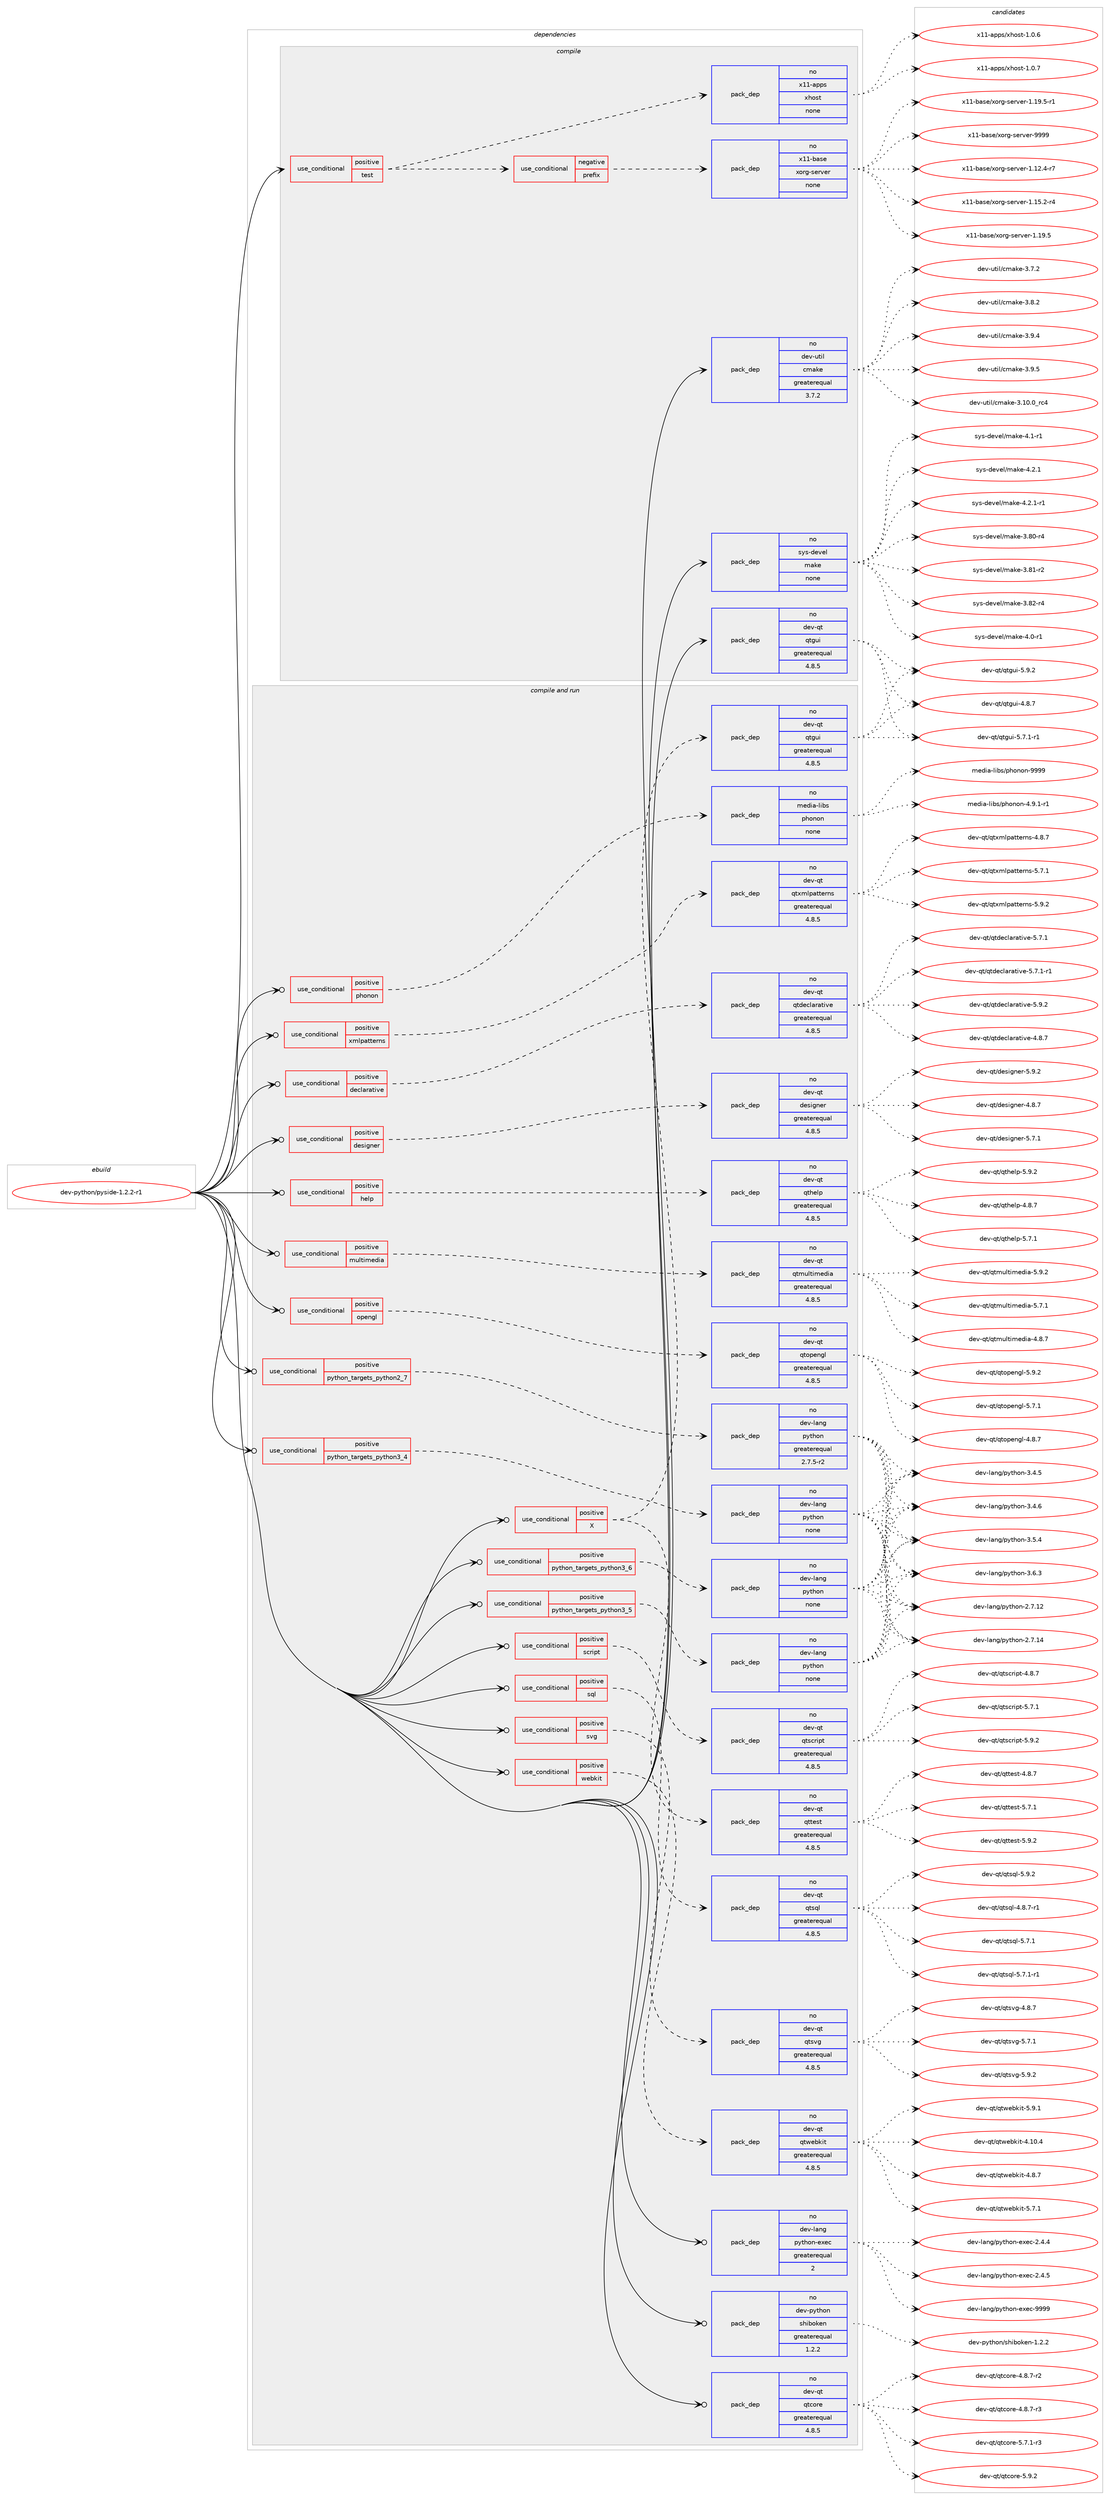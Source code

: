 digraph prolog {

# *************
# Graph options
# *************

newrank=true;
concentrate=true;
compound=true;
graph [rankdir=LR,fontname=Helvetica,fontsize=10,ranksep=1.5];#, ranksep=2.5, nodesep=0.2];
edge  [arrowhead=vee];
node  [fontname=Helvetica,fontsize=10];

# **********
# The ebuild
# **********

subgraph cluster_leftcol {
color=gray;
rank=same;
label=<<i>ebuild</i>>;
id [label="dev-python/pyside-1.2.2-r1", color=red, width=4, href="../dev-python/pyside-1.2.2-r1.svg"];
}

# ****************
# The dependencies
# ****************

subgraph cluster_midcol {
color=gray;
label=<<i>dependencies</i>>;
subgraph cluster_compile {
fillcolor="#eeeeee";
style=filled;
label=<<i>compile</i>>;
subgraph cond39315 {
dependency179120 [label=<<TABLE BORDER="0" CELLBORDER="1" CELLSPACING="0" CELLPADDING="4"><TR><TD ROWSPAN="3" CELLPADDING="10">use_conditional</TD></TR><TR><TD>positive</TD></TR><TR><TD>test</TD></TR></TABLE>>, shape=none, color=red];
subgraph cond39316 {
dependency179121 [label=<<TABLE BORDER="0" CELLBORDER="1" CELLSPACING="0" CELLPADDING="4"><TR><TD ROWSPAN="3" CELLPADDING="10">use_conditional</TD></TR><TR><TD>negative</TD></TR><TR><TD>prefix</TD></TR></TABLE>>, shape=none, color=red];
subgraph pack135873 {
dependency179122 [label=<<TABLE BORDER="0" CELLBORDER="1" CELLSPACING="0" CELLPADDING="4" WIDTH="220"><TR><TD ROWSPAN="6" CELLPADDING="30">pack_dep</TD></TR><TR><TD WIDTH="110">no</TD></TR><TR><TD>x11-base</TD></TR><TR><TD>xorg-server</TD></TR><TR><TD>none</TD></TR><TR><TD></TD></TR></TABLE>>, shape=none, color=blue];
}
dependency179121:e -> dependency179122:w [weight=20,style="dashed",arrowhead="vee"];
}
dependency179120:e -> dependency179121:w [weight=20,style="dashed",arrowhead="vee"];
subgraph pack135874 {
dependency179123 [label=<<TABLE BORDER="0" CELLBORDER="1" CELLSPACING="0" CELLPADDING="4" WIDTH="220"><TR><TD ROWSPAN="6" CELLPADDING="30">pack_dep</TD></TR><TR><TD WIDTH="110">no</TD></TR><TR><TD>x11-apps</TD></TR><TR><TD>xhost</TD></TR><TR><TD>none</TD></TR><TR><TD></TD></TR></TABLE>>, shape=none, color=blue];
}
dependency179120:e -> dependency179123:w [weight=20,style="dashed",arrowhead="vee"];
}
id:e -> dependency179120:w [weight=20,style="solid",arrowhead="vee"];
subgraph pack135875 {
dependency179124 [label=<<TABLE BORDER="0" CELLBORDER="1" CELLSPACING="0" CELLPADDING="4" WIDTH="220"><TR><TD ROWSPAN="6" CELLPADDING="30">pack_dep</TD></TR><TR><TD WIDTH="110">no</TD></TR><TR><TD>dev-qt</TD></TR><TR><TD>qtgui</TD></TR><TR><TD>greaterequal</TD></TR><TR><TD>4.8.5</TD></TR></TABLE>>, shape=none, color=blue];
}
id:e -> dependency179124:w [weight=20,style="solid",arrowhead="vee"];
subgraph pack135876 {
dependency179125 [label=<<TABLE BORDER="0" CELLBORDER="1" CELLSPACING="0" CELLPADDING="4" WIDTH="220"><TR><TD ROWSPAN="6" CELLPADDING="30">pack_dep</TD></TR><TR><TD WIDTH="110">no</TD></TR><TR><TD>dev-util</TD></TR><TR><TD>cmake</TD></TR><TR><TD>greaterequal</TD></TR><TR><TD>3.7.2</TD></TR></TABLE>>, shape=none, color=blue];
}
id:e -> dependency179125:w [weight=20,style="solid",arrowhead="vee"];
subgraph pack135877 {
dependency179126 [label=<<TABLE BORDER="0" CELLBORDER="1" CELLSPACING="0" CELLPADDING="4" WIDTH="220"><TR><TD ROWSPAN="6" CELLPADDING="30">pack_dep</TD></TR><TR><TD WIDTH="110">no</TD></TR><TR><TD>sys-devel</TD></TR><TR><TD>make</TD></TR><TR><TD>none</TD></TR><TR><TD></TD></TR></TABLE>>, shape=none, color=blue];
}
id:e -> dependency179126:w [weight=20,style="solid",arrowhead="vee"];
}
subgraph cluster_compileandrun {
fillcolor="#eeeeee";
style=filled;
label=<<i>compile and run</i>>;
subgraph cond39317 {
dependency179127 [label=<<TABLE BORDER="0" CELLBORDER="1" CELLSPACING="0" CELLPADDING="4"><TR><TD ROWSPAN="3" CELLPADDING="10">use_conditional</TD></TR><TR><TD>positive</TD></TR><TR><TD>X</TD></TR></TABLE>>, shape=none, color=red];
subgraph pack135878 {
dependency179128 [label=<<TABLE BORDER="0" CELLBORDER="1" CELLSPACING="0" CELLPADDING="4" WIDTH="220"><TR><TD ROWSPAN="6" CELLPADDING="30">pack_dep</TD></TR><TR><TD WIDTH="110">no</TD></TR><TR><TD>dev-qt</TD></TR><TR><TD>qtgui</TD></TR><TR><TD>greaterequal</TD></TR><TR><TD>4.8.5</TD></TR></TABLE>>, shape=none, color=blue];
}
dependency179127:e -> dependency179128:w [weight=20,style="dashed",arrowhead="vee"];
subgraph pack135879 {
dependency179129 [label=<<TABLE BORDER="0" CELLBORDER="1" CELLSPACING="0" CELLPADDING="4" WIDTH="220"><TR><TD ROWSPAN="6" CELLPADDING="30">pack_dep</TD></TR><TR><TD WIDTH="110">no</TD></TR><TR><TD>dev-qt</TD></TR><TR><TD>qttest</TD></TR><TR><TD>greaterequal</TD></TR><TR><TD>4.8.5</TD></TR></TABLE>>, shape=none, color=blue];
}
dependency179127:e -> dependency179129:w [weight=20,style="dashed",arrowhead="vee"];
}
id:e -> dependency179127:w [weight=20,style="solid",arrowhead="odotvee"];
subgraph cond39318 {
dependency179130 [label=<<TABLE BORDER="0" CELLBORDER="1" CELLSPACING="0" CELLPADDING="4"><TR><TD ROWSPAN="3" CELLPADDING="10">use_conditional</TD></TR><TR><TD>positive</TD></TR><TR><TD>declarative</TD></TR></TABLE>>, shape=none, color=red];
subgraph pack135880 {
dependency179131 [label=<<TABLE BORDER="0" CELLBORDER="1" CELLSPACING="0" CELLPADDING="4" WIDTH="220"><TR><TD ROWSPAN="6" CELLPADDING="30">pack_dep</TD></TR><TR><TD WIDTH="110">no</TD></TR><TR><TD>dev-qt</TD></TR><TR><TD>qtdeclarative</TD></TR><TR><TD>greaterequal</TD></TR><TR><TD>4.8.5</TD></TR></TABLE>>, shape=none, color=blue];
}
dependency179130:e -> dependency179131:w [weight=20,style="dashed",arrowhead="vee"];
}
id:e -> dependency179130:w [weight=20,style="solid",arrowhead="odotvee"];
subgraph cond39319 {
dependency179132 [label=<<TABLE BORDER="0" CELLBORDER="1" CELLSPACING="0" CELLPADDING="4"><TR><TD ROWSPAN="3" CELLPADDING="10">use_conditional</TD></TR><TR><TD>positive</TD></TR><TR><TD>designer</TD></TR></TABLE>>, shape=none, color=red];
subgraph pack135881 {
dependency179133 [label=<<TABLE BORDER="0" CELLBORDER="1" CELLSPACING="0" CELLPADDING="4" WIDTH="220"><TR><TD ROWSPAN="6" CELLPADDING="30">pack_dep</TD></TR><TR><TD WIDTH="110">no</TD></TR><TR><TD>dev-qt</TD></TR><TR><TD>designer</TD></TR><TR><TD>greaterequal</TD></TR><TR><TD>4.8.5</TD></TR></TABLE>>, shape=none, color=blue];
}
dependency179132:e -> dependency179133:w [weight=20,style="dashed",arrowhead="vee"];
}
id:e -> dependency179132:w [weight=20,style="solid",arrowhead="odotvee"];
subgraph cond39320 {
dependency179134 [label=<<TABLE BORDER="0" CELLBORDER="1" CELLSPACING="0" CELLPADDING="4"><TR><TD ROWSPAN="3" CELLPADDING="10">use_conditional</TD></TR><TR><TD>positive</TD></TR><TR><TD>help</TD></TR></TABLE>>, shape=none, color=red];
subgraph pack135882 {
dependency179135 [label=<<TABLE BORDER="0" CELLBORDER="1" CELLSPACING="0" CELLPADDING="4" WIDTH="220"><TR><TD ROWSPAN="6" CELLPADDING="30">pack_dep</TD></TR><TR><TD WIDTH="110">no</TD></TR><TR><TD>dev-qt</TD></TR><TR><TD>qthelp</TD></TR><TR><TD>greaterequal</TD></TR><TR><TD>4.8.5</TD></TR></TABLE>>, shape=none, color=blue];
}
dependency179134:e -> dependency179135:w [weight=20,style="dashed",arrowhead="vee"];
}
id:e -> dependency179134:w [weight=20,style="solid",arrowhead="odotvee"];
subgraph cond39321 {
dependency179136 [label=<<TABLE BORDER="0" CELLBORDER="1" CELLSPACING="0" CELLPADDING="4"><TR><TD ROWSPAN="3" CELLPADDING="10">use_conditional</TD></TR><TR><TD>positive</TD></TR><TR><TD>multimedia</TD></TR></TABLE>>, shape=none, color=red];
subgraph pack135883 {
dependency179137 [label=<<TABLE BORDER="0" CELLBORDER="1" CELLSPACING="0" CELLPADDING="4" WIDTH="220"><TR><TD ROWSPAN="6" CELLPADDING="30">pack_dep</TD></TR><TR><TD WIDTH="110">no</TD></TR><TR><TD>dev-qt</TD></TR><TR><TD>qtmultimedia</TD></TR><TR><TD>greaterequal</TD></TR><TR><TD>4.8.5</TD></TR></TABLE>>, shape=none, color=blue];
}
dependency179136:e -> dependency179137:w [weight=20,style="dashed",arrowhead="vee"];
}
id:e -> dependency179136:w [weight=20,style="solid",arrowhead="odotvee"];
subgraph cond39322 {
dependency179138 [label=<<TABLE BORDER="0" CELLBORDER="1" CELLSPACING="0" CELLPADDING="4"><TR><TD ROWSPAN="3" CELLPADDING="10">use_conditional</TD></TR><TR><TD>positive</TD></TR><TR><TD>opengl</TD></TR></TABLE>>, shape=none, color=red];
subgraph pack135884 {
dependency179139 [label=<<TABLE BORDER="0" CELLBORDER="1" CELLSPACING="0" CELLPADDING="4" WIDTH="220"><TR><TD ROWSPAN="6" CELLPADDING="30">pack_dep</TD></TR><TR><TD WIDTH="110">no</TD></TR><TR><TD>dev-qt</TD></TR><TR><TD>qtopengl</TD></TR><TR><TD>greaterequal</TD></TR><TR><TD>4.8.5</TD></TR></TABLE>>, shape=none, color=blue];
}
dependency179138:e -> dependency179139:w [weight=20,style="dashed",arrowhead="vee"];
}
id:e -> dependency179138:w [weight=20,style="solid",arrowhead="odotvee"];
subgraph cond39323 {
dependency179140 [label=<<TABLE BORDER="0" CELLBORDER="1" CELLSPACING="0" CELLPADDING="4"><TR><TD ROWSPAN="3" CELLPADDING="10">use_conditional</TD></TR><TR><TD>positive</TD></TR><TR><TD>phonon</TD></TR></TABLE>>, shape=none, color=red];
subgraph pack135885 {
dependency179141 [label=<<TABLE BORDER="0" CELLBORDER="1" CELLSPACING="0" CELLPADDING="4" WIDTH="220"><TR><TD ROWSPAN="6" CELLPADDING="30">pack_dep</TD></TR><TR><TD WIDTH="110">no</TD></TR><TR><TD>media-libs</TD></TR><TR><TD>phonon</TD></TR><TR><TD>none</TD></TR><TR><TD></TD></TR></TABLE>>, shape=none, color=blue];
}
dependency179140:e -> dependency179141:w [weight=20,style="dashed",arrowhead="vee"];
}
id:e -> dependency179140:w [weight=20,style="solid",arrowhead="odotvee"];
subgraph cond39324 {
dependency179142 [label=<<TABLE BORDER="0" CELLBORDER="1" CELLSPACING="0" CELLPADDING="4"><TR><TD ROWSPAN="3" CELLPADDING="10">use_conditional</TD></TR><TR><TD>positive</TD></TR><TR><TD>python_targets_python2_7</TD></TR></TABLE>>, shape=none, color=red];
subgraph pack135886 {
dependency179143 [label=<<TABLE BORDER="0" CELLBORDER="1" CELLSPACING="0" CELLPADDING="4" WIDTH="220"><TR><TD ROWSPAN="6" CELLPADDING="30">pack_dep</TD></TR><TR><TD WIDTH="110">no</TD></TR><TR><TD>dev-lang</TD></TR><TR><TD>python</TD></TR><TR><TD>greaterequal</TD></TR><TR><TD>2.7.5-r2</TD></TR></TABLE>>, shape=none, color=blue];
}
dependency179142:e -> dependency179143:w [weight=20,style="dashed",arrowhead="vee"];
}
id:e -> dependency179142:w [weight=20,style="solid",arrowhead="odotvee"];
subgraph cond39325 {
dependency179144 [label=<<TABLE BORDER="0" CELLBORDER="1" CELLSPACING="0" CELLPADDING="4"><TR><TD ROWSPAN="3" CELLPADDING="10">use_conditional</TD></TR><TR><TD>positive</TD></TR><TR><TD>python_targets_python3_4</TD></TR></TABLE>>, shape=none, color=red];
subgraph pack135887 {
dependency179145 [label=<<TABLE BORDER="0" CELLBORDER="1" CELLSPACING="0" CELLPADDING="4" WIDTH="220"><TR><TD ROWSPAN="6" CELLPADDING="30">pack_dep</TD></TR><TR><TD WIDTH="110">no</TD></TR><TR><TD>dev-lang</TD></TR><TR><TD>python</TD></TR><TR><TD>none</TD></TR><TR><TD></TD></TR></TABLE>>, shape=none, color=blue];
}
dependency179144:e -> dependency179145:w [weight=20,style="dashed",arrowhead="vee"];
}
id:e -> dependency179144:w [weight=20,style="solid",arrowhead="odotvee"];
subgraph cond39326 {
dependency179146 [label=<<TABLE BORDER="0" CELLBORDER="1" CELLSPACING="0" CELLPADDING="4"><TR><TD ROWSPAN="3" CELLPADDING="10">use_conditional</TD></TR><TR><TD>positive</TD></TR><TR><TD>python_targets_python3_5</TD></TR></TABLE>>, shape=none, color=red];
subgraph pack135888 {
dependency179147 [label=<<TABLE BORDER="0" CELLBORDER="1" CELLSPACING="0" CELLPADDING="4" WIDTH="220"><TR><TD ROWSPAN="6" CELLPADDING="30">pack_dep</TD></TR><TR><TD WIDTH="110">no</TD></TR><TR><TD>dev-lang</TD></TR><TR><TD>python</TD></TR><TR><TD>none</TD></TR><TR><TD></TD></TR></TABLE>>, shape=none, color=blue];
}
dependency179146:e -> dependency179147:w [weight=20,style="dashed",arrowhead="vee"];
}
id:e -> dependency179146:w [weight=20,style="solid",arrowhead="odotvee"];
subgraph cond39327 {
dependency179148 [label=<<TABLE BORDER="0" CELLBORDER="1" CELLSPACING="0" CELLPADDING="4"><TR><TD ROWSPAN="3" CELLPADDING="10">use_conditional</TD></TR><TR><TD>positive</TD></TR><TR><TD>python_targets_python3_6</TD></TR></TABLE>>, shape=none, color=red];
subgraph pack135889 {
dependency179149 [label=<<TABLE BORDER="0" CELLBORDER="1" CELLSPACING="0" CELLPADDING="4" WIDTH="220"><TR><TD ROWSPAN="6" CELLPADDING="30">pack_dep</TD></TR><TR><TD WIDTH="110">no</TD></TR><TR><TD>dev-lang</TD></TR><TR><TD>python</TD></TR><TR><TD>none</TD></TR><TR><TD></TD></TR></TABLE>>, shape=none, color=blue];
}
dependency179148:e -> dependency179149:w [weight=20,style="dashed",arrowhead="vee"];
}
id:e -> dependency179148:w [weight=20,style="solid",arrowhead="odotvee"];
subgraph cond39328 {
dependency179150 [label=<<TABLE BORDER="0" CELLBORDER="1" CELLSPACING="0" CELLPADDING="4"><TR><TD ROWSPAN="3" CELLPADDING="10">use_conditional</TD></TR><TR><TD>positive</TD></TR><TR><TD>script</TD></TR></TABLE>>, shape=none, color=red];
subgraph pack135890 {
dependency179151 [label=<<TABLE BORDER="0" CELLBORDER="1" CELLSPACING="0" CELLPADDING="4" WIDTH="220"><TR><TD ROWSPAN="6" CELLPADDING="30">pack_dep</TD></TR><TR><TD WIDTH="110">no</TD></TR><TR><TD>dev-qt</TD></TR><TR><TD>qtscript</TD></TR><TR><TD>greaterequal</TD></TR><TR><TD>4.8.5</TD></TR></TABLE>>, shape=none, color=blue];
}
dependency179150:e -> dependency179151:w [weight=20,style="dashed",arrowhead="vee"];
}
id:e -> dependency179150:w [weight=20,style="solid",arrowhead="odotvee"];
subgraph cond39329 {
dependency179152 [label=<<TABLE BORDER="0" CELLBORDER="1" CELLSPACING="0" CELLPADDING="4"><TR><TD ROWSPAN="3" CELLPADDING="10">use_conditional</TD></TR><TR><TD>positive</TD></TR><TR><TD>sql</TD></TR></TABLE>>, shape=none, color=red];
subgraph pack135891 {
dependency179153 [label=<<TABLE BORDER="0" CELLBORDER="1" CELLSPACING="0" CELLPADDING="4" WIDTH="220"><TR><TD ROWSPAN="6" CELLPADDING="30">pack_dep</TD></TR><TR><TD WIDTH="110">no</TD></TR><TR><TD>dev-qt</TD></TR><TR><TD>qtsql</TD></TR><TR><TD>greaterequal</TD></TR><TR><TD>4.8.5</TD></TR></TABLE>>, shape=none, color=blue];
}
dependency179152:e -> dependency179153:w [weight=20,style="dashed",arrowhead="vee"];
}
id:e -> dependency179152:w [weight=20,style="solid",arrowhead="odotvee"];
subgraph cond39330 {
dependency179154 [label=<<TABLE BORDER="0" CELLBORDER="1" CELLSPACING="0" CELLPADDING="4"><TR><TD ROWSPAN="3" CELLPADDING="10">use_conditional</TD></TR><TR><TD>positive</TD></TR><TR><TD>svg</TD></TR></TABLE>>, shape=none, color=red];
subgraph pack135892 {
dependency179155 [label=<<TABLE BORDER="0" CELLBORDER="1" CELLSPACING="0" CELLPADDING="4" WIDTH="220"><TR><TD ROWSPAN="6" CELLPADDING="30">pack_dep</TD></TR><TR><TD WIDTH="110">no</TD></TR><TR><TD>dev-qt</TD></TR><TR><TD>qtsvg</TD></TR><TR><TD>greaterequal</TD></TR><TR><TD>4.8.5</TD></TR></TABLE>>, shape=none, color=blue];
}
dependency179154:e -> dependency179155:w [weight=20,style="dashed",arrowhead="vee"];
}
id:e -> dependency179154:w [weight=20,style="solid",arrowhead="odotvee"];
subgraph cond39331 {
dependency179156 [label=<<TABLE BORDER="0" CELLBORDER="1" CELLSPACING="0" CELLPADDING="4"><TR><TD ROWSPAN="3" CELLPADDING="10">use_conditional</TD></TR><TR><TD>positive</TD></TR><TR><TD>webkit</TD></TR></TABLE>>, shape=none, color=red];
subgraph pack135893 {
dependency179157 [label=<<TABLE BORDER="0" CELLBORDER="1" CELLSPACING="0" CELLPADDING="4" WIDTH="220"><TR><TD ROWSPAN="6" CELLPADDING="30">pack_dep</TD></TR><TR><TD WIDTH="110">no</TD></TR><TR><TD>dev-qt</TD></TR><TR><TD>qtwebkit</TD></TR><TR><TD>greaterequal</TD></TR><TR><TD>4.8.5</TD></TR></TABLE>>, shape=none, color=blue];
}
dependency179156:e -> dependency179157:w [weight=20,style="dashed",arrowhead="vee"];
}
id:e -> dependency179156:w [weight=20,style="solid",arrowhead="odotvee"];
subgraph cond39332 {
dependency179158 [label=<<TABLE BORDER="0" CELLBORDER="1" CELLSPACING="0" CELLPADDING="4"><TR><TD ROWSPAN="3" CELLPADDING="10">use_conditional</TD></TR><TR><TD>positive</TD></TR><TR><TD>xmlpatterns</TD></TR></TABLE>>, shape=none, color=red];
subgraph pack135894 {
dependency179159 [label=<<TABLE BORDER="0" CELLBORDER="1" CELLSPACING="0" CELLPADDING="4" WIDTH="220"><TR><TD ROWSPAN="6" CELLPADDING="30">pack_dep</TD></TR><TR><TD WIDTH="110">no</TD></TR><TR><TD>dev-qt</TD></TR><TR><TD>qtxmlpatterns</TD></TR><TR><TD>greaterequal</TD></TR><TR><TD>4.8.5</TD></TR></TABLE>>, shape=none, color=blue];
}
dependency179158:e -> dependency179159:w [weight=20,style="dashed",arrowhead="vee"];
}
id:e -> dependency179158:w [weight=20,style="solid",arrowhead="odotvee"];
subgraph pack135895 {
dependency179160 [label=<<TABLE BORDER="0" CELLBORDER="1" CELLSPACING="0" CELLPADDING="4" WIDTH="220"><TR><TD ROWSPAN="6" CELLPADDING="30">pack_dep</TD></TR><TR><TD WIDTH="110">no</TD></TR><TR><TD>dev-lang</TD></TR><TR><TD>python-exec</TD></TR><TR><TD>greaterequal</TD></TR><TR><TD>2</TD></TR></TABLE>>, shape=none, color=blue];
}
id:e -> dependency179160:w [weight=20,style="solid",arrowhead="odotvee"];
subgraph pack135896 {
dependency179161 [label=<<TABLE BORDER="0" CELLBORDER="1" CELLSPACING="0" CELLPADDING="4" WIDTH="220"><TR><TD ROWSPAN="6" CELLPADDING="30">pack_dep</TD></TR><TR><TD WIDTH="110">no</TD></TR><TR><TD>dev-python</TD></TR><TR><TD>shiboken</TD></TR><TR><TD>greaterequal</TD></TR><TR><TD>1.2.2</TD></TR></TABLE>>, shape=none, color=blue];
}
id:e -> dependency179161:w [weight=20,style="solid",arrowhead="odotvee"];
subgraph pack135897 {
dependency179162 [label=<<TABLE BORDER="0" CELLBORDER="1" CELLSPACING="0" CELLPADDING="4" WIDTH="220"><TR><TD ROWSPAN="6" CELLPADDING="30">pack_dep</TD></TR><TR><TD WIDTH="110">no</TD></TR><TR><TD>dev-qt</TD></TR><TR><TD>qtcore</TD></TR><TR><TD>greaterequal</TD></TR><TR><TD>4.8.5</TD></TR></TABLE>>, shape=none, color=blue];
}
id:e -> dependency179162:w [weight=20,style="solid",arrowhead="odotvee"];
}
subgraph cluster_run {
fillcolor="#eeeeee";
style=filled;
label=<<i>run</i>>;
}
}

# **************
# The candidates
# **************

subgraph cluster_choices {
rank=same;
color=gray;
label=<<i>candidates</i>>;

subgraph choice135873 {
color=black;
nodesep=1;
choice12049494598971151014712011111410345115101114118101114454946495046524511455 [label="x11-base/xorg-server-1.12.4-r7", color=red, width=4,href="../x11-base/xorg-server-1.12.4-r7.svg"];
choice12049494598971151014712011111410345115101114118101114454946495346504511452 [label="x11-base/xorg-server-1.15.2-r4", color=red, width=4,href="../x11-base/xorg-server-1.15.2-r4.svg"];
choice1204949459897115101471201111141034511510111411810111445494649574653 [label="x11-base/xorg-server-1.19.5", color=red, width=4,href="../x11-base/xorg-server-1.19.5.svg"];
choice12049494598971151014712011111410345115101114118101114454946495746534511449 [label="x11-base/xorg-server-1.19.5-r1", color=red, width=4,href="../x11-base/xorg-server-1.19.5-r1.svg"];
choice120494945989711510147120111114103451151011141181011144557575757 [label="x11-base/xorg-server-9999", color=red, width=4,href="../x11-base/xorg-server-9999.svg"];
dependency179122:e -> choice12049494598971151014712011111410345115101114118101114454946495046524511455:w [style=dotted,weight="100"];
dependency179122:e -> choice12049494598971151014712011111410345115101114118101114454946495346504511452:w [style=dotted,weight="100"];
dependency179122:e -> choice1204949459897115101471201111141034511510111411810111445494649574653:w [style=dotted,weight="100"];
dependency179122:e -> choice12049494598971151014712011111410345115101114118101114454946495746534511449:w [style=dotted,weight="100"];
dependency179122:e -> choice120494945989711510147120111114103451151011141181011144557575757:w [style=dotted,weight="100"];
}
subgraph choice135874 {
color=black;
nodesep=1;
choice1204949459711211211547120104111115116454946484654 [label="x11-apps/xhost-1.0.6", color=red, width=4,href="../x11-apps/xhost-1.0.6.svg"];
choice1204949459711211211547120104111115116454946484655 [label="x11-apps/xhost-1.0.7", color=red, width=4,href="../x11-apps/xhost-1.0.7.svg"];
dependency179123:e -> choice1204949459711211211547120104111115116454946484654:w [style=dotted,weight="100"];
dependency179123:e -> choice1204949459711211211547120104111115116454946484655:w [style=dotted,weight="100"];
}
subgraph choice135875 {
color=black;
nodesep=1;
choice1001011184511311647113116103117105455246564655 [label="dev-qt/qtgui-4.8.7", color=red, width=4,href="../dev-qt/qtgui-4.8.7.svg"];
choice10010111845113116471131161031171054553465546494511449 [label="dev-qt/qtgui-5.7.1-r1", color=red, width=4,href="../dev-qt/qtgui-5.7.1-r1.svg"];
choice1001011184511311647113116103117105455346574650 [label="dev-qt/qtgui-5.9.2", color=red, width=4,href="../dev-qt/qtgui-5.9.2.svg"];
dependency179124:e -> choice1001011184511311647113116103117105455246564655:w [style=dotted,weight="100"];
dependency179124:e -> choice10010111845113116471131161031171054553465546494511449:w [style=dotted,weight="100"];
dependency179124:e -> choice1001011184511311647113116103117105455346574650:w [style=dotted,weight="100"];
}
subgraph choice135876 {
color=black;
nodesep=1;
choice1001011184511711610510847991099710710145514649484648951149952 [label="dev-util/cmake-3.10.0_rc4", color=red, width=4,href="../dev-util/cmake-3.10.0_rc4.svg"];
choice10010111845117116105108479910997107101455146554650 [label="dev-util/cmake-3.7.2", color=red, width=4,href="../dev-util/cmake-3.7.2.svg"];
choice10010111845117116105108479910997107101455146564650 [label="dev-util/cmake-3.8.2", color=red, width=4,href="../dev-util/cmake-3.8.2.svg"];
choice10010111845117116105108479910997107101455146574652 [label="dev-util/cmake-3.9.4", color=red, width=4,href="../dev-util/cmake-3.9.4.svg"];
choice10010111845117116105108479910997107101455146574653 [label="dev-util/cmake-3.9.5", color=red, width=4,href="../dev-util/cmake-3.9.5.svg"];
dependency179125:e -> choice1001011184511711610510847991099710710145514649484648951149952:w [style=dotted,weight="100"];
dependency179125:e -> choice10010111845117116105108479910997107101455146554650:w [style=dotted,weight="100"];
dependency179125:e -> choice10010111845117116105108479910997107101455146564650:w [style=dotted,weight="100"];
dependency179125:e -> choice10010111845117116105108479910997107101455146574652:w [style=dotted,weight="100"];
dependency179125:e -> choice10010111845117116105108479910997107101455146574653:w [style=dotted,weight="100"];
}
subgraph choice135877 {
color=black;
nodesep=1;
choice11512111545100101118101108471099710710145514656484511452 [label="sys-devel/make-3.80-r4", color=red, width=4,href="../sys-devel/make-3.80-r4.svg"];
choice11512111545100101118101108471099710710145514656494511450 [label="sys-devel/make-3.81-r2", color=red, width=4,href="../sys-devel/make-3.81-r2.svg"];
choice11512111545100101118101108471099710710145514656504511452 [label="sys-devel/make-3.82-r4", color=red, width=4,href="../sys-devel/make-3.82-r4.svg"];
choice115121115451001011181011084710997107101455246484511449 [label="sys-devel/make-4.0-r1", color=red, width=4,href="../sys-devel/make-4.0-r1.svg"];
choice115121115451001011181011084710997107101455246494511449 [label="sys-devel/make-4.1-r1", color=red, width=4,href="../sys-devel/make-4.1-r1.svg"];
choice115121115451001011181011084710997107101455246504649 [label="sys-devel/make-4.2.1", color=red, width=4,href="../sys-devel/make-4.2.1.svg"];
choice1151211154510010111810110847109971071014552465046494511449 [label="sys-devel/make-4.2.1-r1", color=red, width=4,href="../sys-devel/make-4.2.1-r1.svg"];
dependency179126:e -> choice11512111545100101118101108471099710710145514656484511452:w [style=dotted,weight="100"];
dependency179126:e -> choice11512111545100101118101108471099710710145514656494511450:w [style=dotted,weight="100"];
dependency179126:e -> choice11512111545100101118101108471099710710145514656504511452:w [style=dotted,weight="100"];
dependency179126:e -> choice115121115451001011181011084710997107101455246484511449:w [style=dotted,weight="100"];
dependency179126:e -> choice115121115451001011181011084710997107101455246494511449:w [style=dotted,weight="100"];
dependency179126:e -> choice115121115451001011181011084710997107101455246504649:w [style=dotted,weight="100"];
dependency179126:e -> choice1151211154510010111810110847109971071014552465046494511449:w [style=dotted,weight="100"];
}
subgraph choice135878 {
color=black;
nodesep=1;
choice1001011184511311647113116103117105455246564655 [label="dev-qt/qtgui-4.8.7", color=red, width=4,href="../dev-qt/qtgui-4.8.7.svg"];
choice10010111845113116471131161031171054553465546494511449 [label="dev-qt/qtgui-5.7.1-r1", color=red, width=4,href="../dev-qt/qtgui-5.7.1-r1.svg"];
choice1001011184511311647113116103117105455346574650 [label="dev-qt/qtgui-5.9.2", color=red, width=4,href="../dev-qt/qtgui-5.9.2.svg"];
dependency179128:e -> choice1001011184511311647113116103117105455246564655:w [style=dotted,weight="100"];
dependency179128:e -> choice10010111845113116471131161031171054553465546494511449:w [style=dotted,weight="100"];
dependency179128:e -> choice1001011184511311647113116103117105455346574650:w [style=dotted,weight="100"];
}
subgraph choice135879 {
color=black;
nodesep=1;
choice1001011184511311647113116116101115116455246564655 [label="dev-qt/qttest-4.8.7", color=red, width=4,href="../dev-qt/qttest-4.8.7.svg"];
choice1001011184511311647113116116101115116455346554649 [label="dev-qt/qttest-5.7.1", color=red, width=4,href="../dev-qt/qttest-5.7.1.svg"];
choice1001011184511311647113116116101115116455346574650 [label="dev-qt/qttest-5.9.2", color=red, width=4,href="../dev-qt/qttest-5.9.2.svg"];
dependency179129:e -> choice1001011184511311647113116116101115116455246564655:w [style=dotted,weight="100"];
dependency179129:e -> choice1001011184511311647113116116101115116455346554649:w [style=dotted,weight="100"];
dependency179129:e -> choice1001011184511311647113116116101115116455346574650:w [style=dotted,weight="100"];
}
subgraph choice135880 {
color=black;
nodesep=1;
choice1001011184511311647113116100101991089711497116105118101455246564655 [label="dev-qt/qtdeclarative-4.8.7", color=red, width=4,href="../dev-qt/qtdeclarative-4.8.7.svg"];
choice1001011184511311647113116100101991089711497116105118101455346554649 [label="dev-qt/qtdeclarative-5.7.1", color=red, width=4,href="../dev-qt/qtdeclarative-5.7.1.svg"];
choice10010111845113116471131161001019910897114971161051181014553465546494511449 [label="dev-qt/qtdeclarative-5.7.1-r1", color=red, width=4,href="../dev-qt/qtdeclarative-5.7.1-r1.svg"];
choice1001011184511311647113116100101991089711497116105118101455346574650 [label="dev-qt/qtdeclarative-5.9.2", color=red, width=4,href="../dev-qt/qtdeclarative-5.9.2.svg"];
dependency179131:e -> choice1001011184511311647113116100101991089711497116105118101455246564655:w [style=dotted,weight="100"];
dependency179131:e -> choice1001011184511311647113116100101991089711497116105118101455346554649:w [style=dotted,weight="100"];
dependency179131:e -> choice10010111845113116471131161001019910897114971161051181014553465546494511449:w [style=dotted,weight="100"];
dependency179131:e -> choice1001011184511311647113116100101991089711497116105118101455346574650:w [style=dotted,weight="100"];
}
subgraph choice135881 {
color=black;
nodesep=1;
choice1001011184511311647100101115105103110101114455246564655 [label="dev-qt/designer-4.8.7", color=red, width=4,href="../dev-qt/designer-4.8.7.svg"];
choice1001011184511311647100101115105103110101114455346554649 [label="dev-qt/designer-5.7.1", color=red, width=4,href="../dev-qt/designer-5.7.1.svg"];
choice1001011184511311647100101115105103110101114455346574650 [label="dev-qt/designer-5.9.2", color=red, width=4,href="../dev-qt/designer-5.9.2.svg"];
dependency179133:e -> choice1001011184511311647100101115105103110101114455246564655:w [style=dotted,weight="100"];
dependency179133:e -> choice1001011184511311647100101115105103110101114455346554649:w [style=dotted,weight="100"];
dependency179133:e -> choice1001011184511311647100101115105103110101114455346574650:w [style=dotted,weight="100"];
}
subgraph choice135882 {
color=black;
nodesep=1;
choice1001011184511311647113116104101108112455246564655 [label="dev-qt/qthelp-4.8.7", color=red, width=4,href="../dev-qt/qthelp-4.8.7.svg"];
choice1001011184511311647113116104101108112455346554649 [label="dev-qt/qthelp-5.7.1", color=red, width=4,href="../dev-qt/qthelp-5.7.1.svg"];
choice1001011184511311647113116104101108112455346574650 [label="dev-qt/qthelp-5.9.2", color=red, width=4,href="../dev-qt/qthelp-5.9.2.svg"];
dependency179135:e -> choice1001011184511311647113116104101108112455246564655:w [style=dotted,weight="100"];
dependency179135:e -> choice1001011184511311647113116104101108112455346554649:w [style=dotted,weight="100"];
dependency179135:e -> choice1001011184511311647113116104101108112455346574650:w [style=dotted,weight="100"];
}
subgraph choice135883 {
color=black;
nodesep=1;
choice100101118451131164711311610911710811610510910110010597455246564655 [label="dev-qt/qtmultimedia-4.8.7", color=red, width=4,href="../dev-qt/qtmultimedia-4.8.7.svg"];
choice100101118451131164711311610911710811610510910110010597455346554649 [label="dev-qt/qtmultimedia-5.7.1", color=red, width=4,href="../dev-qt/qtmultimedia-5.7.1.svg"];
choice100101118451131164711311610911710811610510910110010597455346574650 [label="dev-qt/qtmultimedia-5.9.2", color=red, width=4,href="../dev-qt/qtmultimedia-5.9.2.svg"];
dependency179137:e -> choice100101118451131164711311610911710811610510910110010597455246564655:w [style=dotted,weight="100"];
dependency179137:e -> choice100101118451131164711311610911710811610510910110010597455346554649:w [style=dotted,weight="100"];
dependency179137:e -> choice100101118451131164711311610911710811610510910110010597455346574650:w [style=dotted,weight="100"];
}
subgraph choice135884 {
color=black;
nodesep=1;
choice1001011184511311647113116111112101110103108455246564655 [label="dev-qt/qtopengl-4.8.7", color=red, width=4,href="../dev-qt/qtopengl-4.8.7.svg"];
choice1001011184511311647113116111112101110103108455346554649 [label="dev-qt/qtopengl-5.7.1", color=red, width=4,href="../dev-qt/qtopengl-5.7.1.svg"];
choice1001011184511311647113116111112101110103108455346574650 [label="dev-qt/qtopengl-5.9.2", color=red, width=4,href="../dev-qt/qtopengl-5.9.2.svg"];
dependency179139:e -> choice1001011184511311647113116111112101110103108455246564655:w [style=dotted,weight="100"];
dependency179139:e -> choice1001011184511311647113116111112101110103108455346554649:w [style=dotted,weight="100"];
dependency179139:e -> choice1001011184511311647113116111112101110103108455346574650:w [style=dotted,weight="100"];
}
subgraph choice135885 {
color=black;
nodesep=1;
choice109101100105974510810598115471121041111101111104552465746494511449 [label="media-libs/phonon-4.9.1-r1", color=red, width=4,href="../media-libs/phonon-4.9.1-r1.svg"];
choice109101100105974510810598115471121041111101111104557575757 [label="media-libs/phonon-9999", color=red, width=4,href="../media-libs/phonon-9999.svg"];
dependency179141:e -> choice109101100105974510810598115471121041111101111104552465746494511449:w [style=dotted,weight="100"];
dependency179141:e -> choice109101100105974510810598115471121041111101111104557575757:w [style=dotted,weight="100"];
}
subgraph choice135886 {
color=black;
nodesep=1;
choice10010111845108971101034711212111610411111045504655464950 [label="dev-lang/python-2.7.12", color=red, width=4,href="../dev-lang/python-2.7.12.svg"];
choice10010111845108971101034711212111610411111045504655464952 [label="dev-lang/python-2.7.14", color=red, width=4,href="../dev-lang/python-2.7.14.svg"];
choice100101118451089711010347112121116104111110455146524653 [label="dev-lang/python-3.4.5", color=red, width=4,href="../dev-lang/python-3.4.5.svg"];
choice100101118451089711010347112121116104111110455146524654 [label="dev-lang/python-3.4.6", color=red, width=4,href="../dev-lang/python-3.4.6.svg"];
choice100101118451089711010347112121116104111110455146534652 [label="dev-lang/python-3.5.4", color=red, width=4,href="../dev-lang/python-3.5.4.svg"];
choice100101118451089711010347112121116104111110455146544651 [label="dev-lang/python-3.6.3", color=red, width=4,href="../dev-lang/python-3.6.3.svg"];
dependency179143:e -> choice10010111845108971101034711212111610411111045504655464950:w [style=dotted,weight="100"];
dependency179143:e -> choice10010111845108971101034711212111610411111045504655464952:w [style=dotted,weight="100"];
dependency179143:e -> choice100101118451089711010347112121116104111110455146524653:w [style=dotted,weight="100"];
dependency179143:e -> choice100101118451089711010347112121116104111110455146524654:w [style=dotted,weight="100"];
dependency179143:e -> choice100101118451089711010347112121116104111110455146534652:w [style=dotted,weight="100"];
dependency179143:e -> choice100101118451089711010347112121116104111110455146544651:w [style=dotted,weight="100"];
}
subgraph choice135887 {
color=black;
nodesep=1;
choice10010111845108971101034711212111610411111045504655464950 [label="dev-lang/python-2.7.12", color=red, width=4,href="../dev-lang/python-2.7.12.svg"];
choice10010111845108971101034711212111610411111045504655464952 [label="dev-lang/python-2.7.14", color=red, width=4,href="../dev-lang/python-2.7.14.svg"];
choice100101118451089711010347112121116104111110455146524653 [label="dev-lang/python-3.4.5", color=red, width=4,href="../dev-lang/python-3.4.5.svg"];
choice100101118451089711010347112121116104111110455146524654 [label="dev-lang/python-3.4.6", color=red, width=4,href="../dev-lang/python-3.4.6.svg"];
choice100101118451089711010347112121116104111110455146534652 [label="dev-lang/python-3.5.4", color=red, width=4,href="../dev-lang/python-3.5.4.svg"];
choice100101118451089711010347112121116104111110455146544651 [label="dev-lang/python-3.6.3", color=red, width=4,href="../dev-lang/python-3.6.3.svg"];
dependency179145:e -> choice10010111845108971101034711212111610411111045504655464950:w [style=dotted,weight="100"];
dependency179145:e -> choice10010111845108971101034711212111610411111045504655464952:w [style=dotted,weight="100"];
dependency179145:e -> choice100101118451089711010347112121116104111110455146524653:w [style=dotted,weight="100"];
dependency179145:e -> choice100101118451089711010347112121116104111110455146524654:w [style=dotted,weight="100"];
dependency179145:e -> choice100101118451089711010347112121116104111110455146534652:w [style=dotted,weight="100"];
dependency179145:e -> choice100101118451089711010347112121116104111110455146544651:w [style=dotted,weight="100"];
}
subgraph choice135888 {
color=black;
nodesep=1;
choice10010111845108971101034711212111610411111045504655464950 [label="dev-lang/python-2.7.12", color=red, width=4,href="../dev-lang/python-2.7.12.svg"];
choice10010111845108971101034711212111610411111045504655464952 [label="dev-lang/python-2.7.14", color=red, width=4,href="../dev-lang/python-2.7.14.svg"];
choice100101118451089711010347112121116104111110455146524653 [label="dev-lang/python-3.4.5", color=red, width=4,href="../dev-lang/python-3.4.5.svg"];
choice100101118451089711010347112121116104111110455146524654 [label="dev-lang/python-3.4.6", color=red, width=4,href="../dev-lang/python-3.4.6.svg"];
choice100101118451089711010347112121116104111110455146534652 [label="dev-lang/python-3.5.4", color=red, width=4,href="../dev-lang/python-3.5.4.svg"];
choice100101118451089711010347112121116104111110455146544651 [label="dev-lang/python-3.6.3", color=red, width=4,href="../dev-lang/python-3.6.3.svg"];
dependency179147:e -> choice10010111845108971101034711212111610411111045504655464950:w [style=dotted,weight="100"];
dependency179147:e -> choice10010111845108971101034711212111610411111045504655464952:w [style=dotted,weight="100"];
dependency179147:e -> choice100101118451089711010347112121116104111110455146524653:w [style=dotted,weight="100"];
dependency179147:e -> choice100101118451089711010347112121116104111110455146524654:w [style=dotted,weight="100"];
dependency179147:e -> choice100101118451089711010347112121116104111110455146534652:w [style=dotted,weight="100"];
dependency179147:e -> choice100101118451089711010347112121116104111110455146544651:w [style=dotted,weight="100"];
}
subgraph choice135889 {
color=black;
nodesep=1;
choice10010111845108971101034711212111610411111045504655464950 [label="dev-lang/python-2.7.12", color=red, width=4,href="../dev-lang/python-2.7.12.svg"];
choice10010111845108971101034711212111610411111045504655464952 [label="dev-lang/python-2.7.14", color=red, width=4,href="../dev-lang/python-2.7.14.svg"];
choice100101118451089711010347112121116104111110455146524653 [label="dev-lang/python-3.4.5", color=red, width=4,href="../dev-lang/python-3.4.5.svg"];
choice100101118451089711010347112121116104111110455146524654 [label="dev-lang/python-3.4.6", color=red, width=4,href="../dev-lang/python-3.4.6.svg"];
choice100101118451089711010347112121116104111110455146534652 [label="dev-lang/python-3.5.4", color=red, width=4,href="../dev-lang/python-3.5.4.svg"];
choice100101118451089711010347112121116104111110455146544651 [label="dev-lang/python-3.6.3", color=red, width=4,href="../dev-lang/python-3.6.3.svg"];
dependency179149:e -> choice10010111845108971101034711212111610411111045504655464950:w [style=dotted,weight="100"];
dependency179149:e -> choice10010111845108971101034711212111610411111045504655464952:w [style=dotted,weight="100"];
dependency179149:e -> choice100101118451089711010347112121116104111110455146524653:w [style=dotted,weight="100"];
dependency179149:e -> choice100101118451089711010347112121116104111110455146524654:w [style=dotted,weight="100"];
dependency179149:e -> choice100101118451089711010347112121116104111110455146534652:w [style=dotted,weight="100"];
dependency179149:e -> choice100101118451089711010347112121116104111110455146544651:w [style=dotted,weight="100"];
}
subgraph choice135890 {
color=black;
nodesep=1;
choice100101118451131164711311611599114105112116455246564655 [label="dev-qt/qtscript-4.8.7", color=red, width=4,href="../dev-qt/qtscript-4.8.7.svg"];
choice100101118451131164711311611599114105112116455346554649 [label="dev-qt/qtscript-5.7.1", color=red, width=4,href="../dev-qt/qtscript-5.7.1.svg"];
choice100101118451131164711311611599114105112116455346574650 [label="dev-qt/qtscript-5.9.2", color=red, width=4,href="../dev-qt/qtscript-5.9.2.svg"];
dependency179151:e -> choice100101118451131164711311611599114105112116455246564655:w [style=dotted,weight="100"];
dependency179151:e -> choice100101118451131164711311611599114105112116455346554649:w [style=dotted,weight="100"];
dependency179151:e -> choice100101118451131164711311611599114105112116455346574650:w [style=dotted,weight="100"];
}
subgraph choice135891 {
color=black;
nodesep=1;
choice10010111845113116471131161151131084552465646554511449 [label="dev-qt/qtsql-4.8.7-r1", color=red, width=4,href="../dev-qt/qtsql-4.8.7-r1.svg"];
choice1001011184511311647113116115113108455346554649 [label="dev-qt/qtsql-5.7.1", color=red, width=4,href="../dev-qt/qtsql-5.7.1.svg"];
choice10010111845113116471131161151131084553465546494511449 [label="dev-qt/qtsql-5.7.1-r1", color=red, width=4,href="../dev-qt/qtsql-5.7.1-r1.svg"];
choice1001011184511311647113116115113108455346574650 [label="dev-qt/qtsql-5.9.2", color=red, width=4,href="../dev-qt/qtsql-5.9.2.svg"];
dependency179153:e -> choice10010111845113116471131161151131084552465646554511449:w [style=dotted,weight="100"];
dependency179153:e -> choice1001011184511311647113116115113108455346554649:w [style=dotted,weight="100"];
dependency179153:e -> choice10010111845113116471131161151131084553465546494511449:w [style=dotted,weight="100"];
dependency179153:e -> choice1001011184511311647113116115113108455346574650:w [style=dotted,weight="100"];
}
subgraph choice135892 {
color=black;
nodesep=1;
choice1001011184511311647113116115118103455246564655 [label="dev-qt/qtsvg-4.8.7", color=red, width=4,href="../dev-qt/qtsvg-4.8.7.svg"];
choice1001011184511311647113116115118103455346554649 [label="dev-qt/qtsvg-5.7.1", color=red, width=4,href="../dev-qt/qtsvg-5.7.1.svg"];
choice1001011184511311647113116115118103455346574650 [label="dev-qt/qtsvg-5.9.2", color=red, width=4,href="../dev-qt/qtsvg-5.9.2.svg"];
dependency179155:e -> choice1001011184511311647113116115118103455246564655:w [style=dotted,weight="100"];
dependency179155:e -> choice1001011184511311647113116115118103455346554649:w [style=dotted,weight="100"];
dependency179155:e -> choice1001011184511311647113116115118103455346574650:w [style=dotted,weight="100"];
}
subgraph choice135893 {
color=black;
nodesep=1;
choice10010111845113116471131161191019810710511645524649484652 [label="dev-qt/qtwebkit-4.10.4", color=red, width=4,href="../dev-qt/qtwebkit-4.10.4.svg"];
choice100101118451131164711311611910198107105116455246564655 [label="dev-qt/qtwebkit-4.8.7", color=red, width=4,href="../dev-qt/qtwebkit-4.8.7.svg"];
choice100101118451131164711311611910198107105116455346554649 [label="dev-qt/qtwebkit-5.7.1", color=red, width=4,href="../dev-qt/qtwebkit-5.7.1.svg"];
choice100101118451131164711311611910198107105116455346574649 [label="dev-qt/qtwebkit-5.9.1", color=red, width=4,href="../dev-qt/qtwebkit-5.9.1.svg"];
dependency179157:e -> choice10010111845113116471131161191019810710511645524649484652:w [style=dotted,weight="100"];
dependency179157:e -> choice100101118451131164711311611910198107105116455246564655:w [style=dotted,weight="100"];
dependency179157:e -> choice100101118451131164711311611910198107105116455346554649:w [style=dotted,weight="100"];
dependency179157:e -> choice100101118451131164711311611910198107105116455346574649:w [style=dotted,weight="100"];
}
subgraph choice135894 {
color=black;
nodesep=1;
choice100101118451131164711311612010910811297116116101114110115455246564655 [label="dev-qt/qtxmlpatterns-4.8.7", color=red, width=4,href="../dev-qt/qtxmlpatterns-4.8.7.svg"];
choice100101118451131164711311612010910811297116116101114110115455346554649 [label="dev-qt/qtxmlpatterns-5.7.1", color=red, width=4,href="../dev-qt/qtxmlpatterns-5.7.1.svg"];
choice100101118451131164711311612010910811297116116101114110115455346574650 [label="dev-qt/qtxmlpatterns-5.9.2", color=red, width=4,href="../dev-qt/qtxmlpatterns-5.9.2.svg"];
dependency179159:e -> choice100101118451131164711311612010910811297116116101114110115455246564655:w [style=dotted,weight="100"];
dependency179159:e -> choice100101118451131164711311612010910811297116116101114110115455346554649:w [style=dotted,weight="100"];
dependency179159:e -> choice100101118451131164711311612010910811297116116101114110115455346574650:w [style=dotted,weight="100"];
}
subgraph choice135895 {
color=black;
nodesep=1;
choice1001011184510897110103471121211161041111104510112010199455046524652 [label="dev-lang/python-exec-2.4.4", color=red, width=4,href="../dev-lang/python-exec-2.4.4.svg"];
choice1001011184510897110103471121211161041111104510112010199455046524653 [label="dev-lang/python-exec-2.4.5", color=red, width=4,href="../dev-lang/python-exec-2.4.5.svg"];
choice10010111845108971101034711212111610411111045101120101994557575757 [label="dev-lang/python-exec-9999", color=red, width=4,href="../dev-lang/python-exec-9999.svg"];
dependency179160:e -> choice1001011184510897110103471121211161041111104510112010199455046524652:w [style=dotted,weight="100"];
dependency179160:e -> choice1001011184510897110103471121211161041111104510112010199455046524653:w [style=dotted,weight="100"];
dependency179160:e -> choice10010111845108971101034711212111610411111045101120101994557575757:w [style=dotted,weight="100"];
}
subgraph choice135896 {
color=black;
nodesep=1;
choice100101118451121211161041111104711510410598111107101110454946504650 [label="dev-python/shiboken-1.2.2", color=red, width=4,href="../dev-python/shiboken-1.2.2.svg"];
dependency179161:e -> choice100101118451121211161041111104711510410598111107101110454946504650:w [style=dotted,weight="100"];
}
subgraph choice135897 {
color=black;
nodesep=1;
choice1001011184511311647113116991111141014552465646554511450 [label="dev-qt/qtcore-4.8.7-r2", color=red, width=4,href="../dev-qt/qtcore-4.8.7-r2.svg"];
choice1001011184511311647113116991111141014552465646554511451 [label="dev-qt/qtcore-4.8.7-r3", color=red, width=4,href="../dev-qt/qtcore-4.8.7-r3.svg"];
choice1001011184511311647113116991111141014553465546494511451 [label="dev-qt/qtcore-5.7.1-r3", color=red, width=4,href="../dev-qt/qtcore-5.7.1-r3.svg"];
choice100101118451131164711311699111114101455346574650 [label="dev-qt/qtcore-5.9.2", color=red, width=4,href="../dev-qt/qtcore-5.9.2.svg"];
dependency179162:e -> choice1001011184511311647113116991111141014552465646554511450:w [style=dotted,weight="100"];
dependency179162:e -> choice1001011184511311647113116991111141014552465646554511451:w [style=dotted,weight="100"];
dependency179162:e -> choice1001011184511311647113116991111141014553465546494511451:w [style=dotted,weight="100"];
dependency179162:e -> choice100101118451131164711311699111114101455346574650:w [style=dotted,weight="100"];
}
}

}

